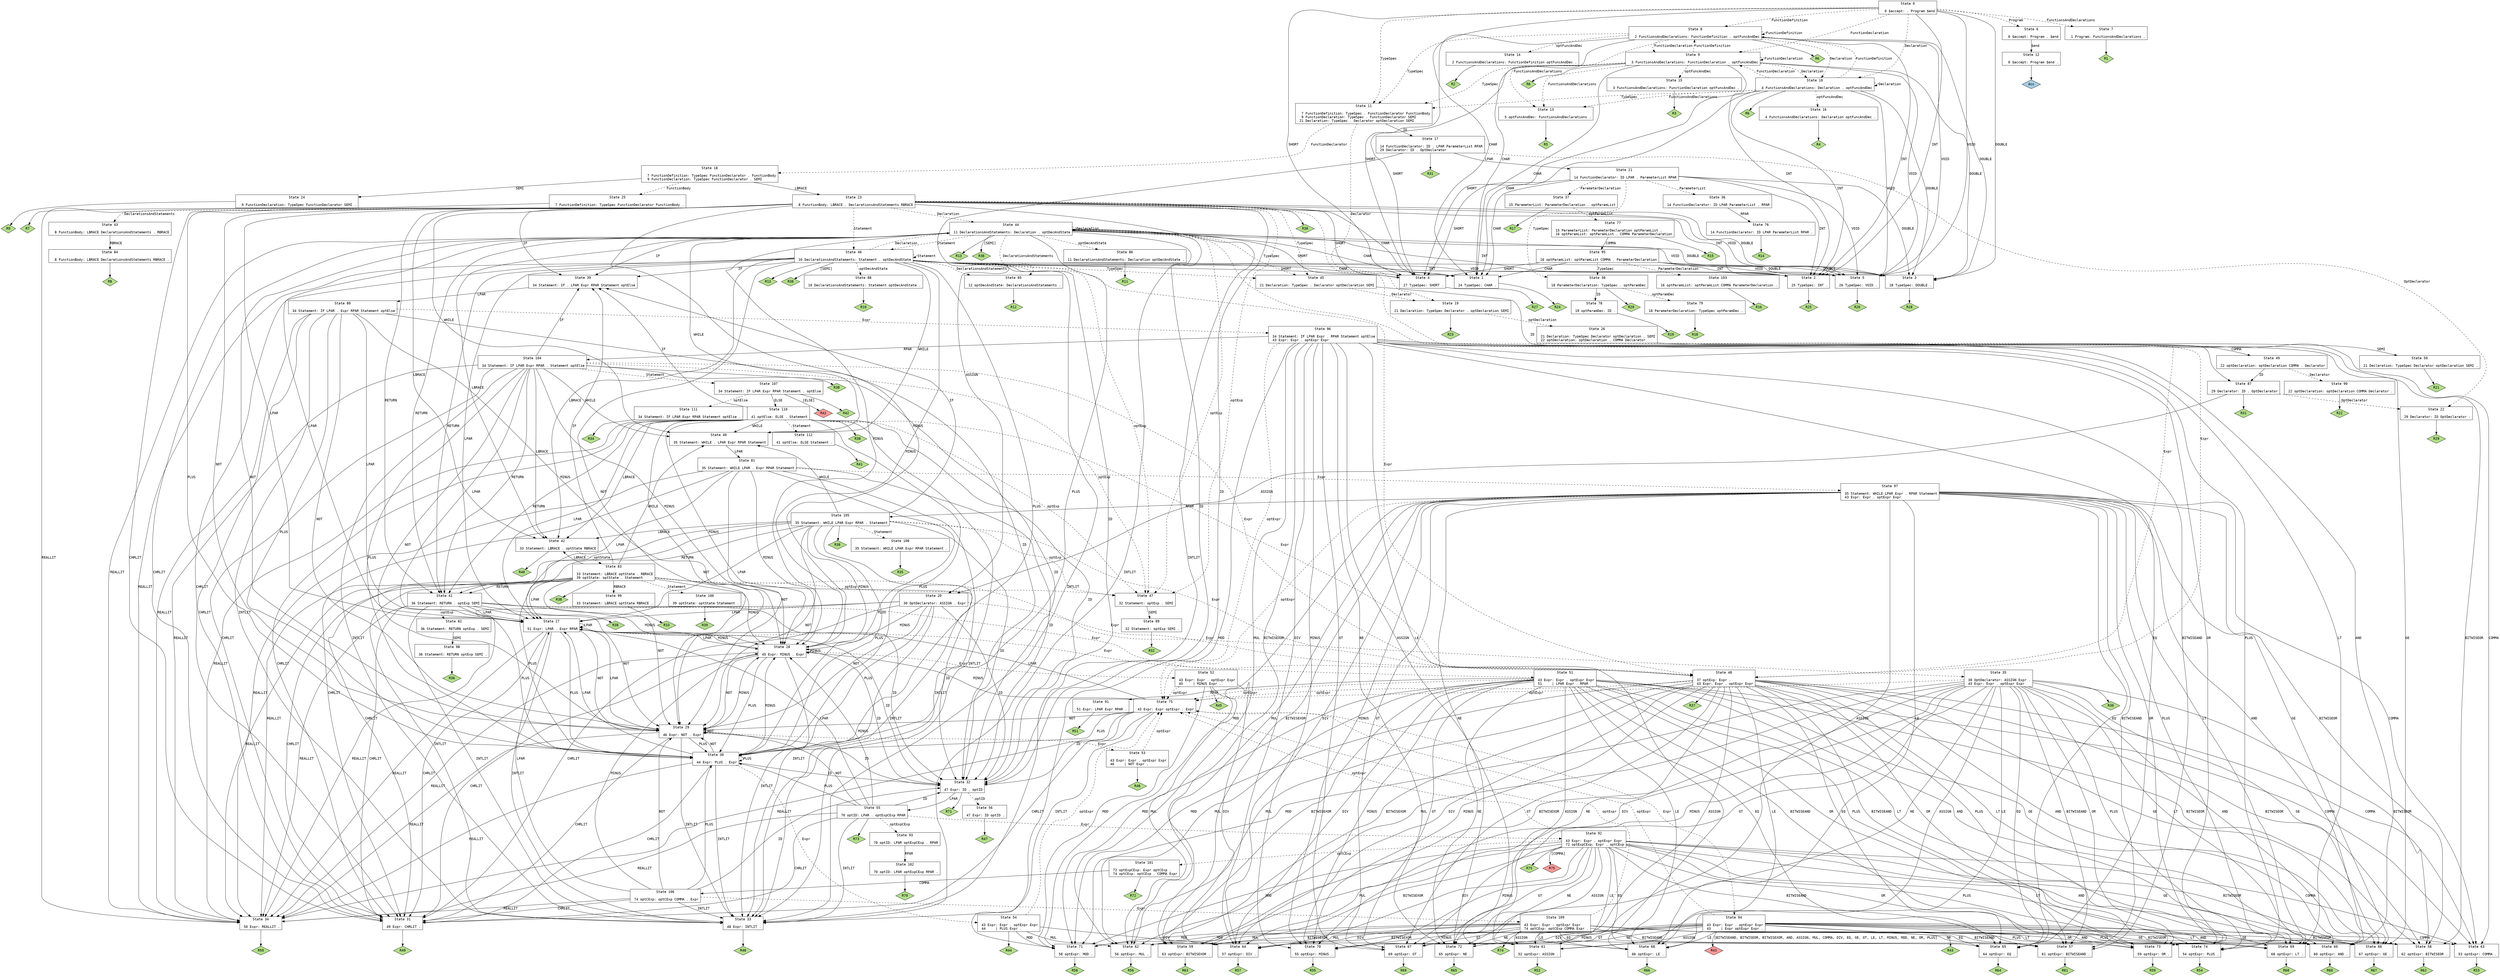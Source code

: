 // Generated by GNU Bison 3.5.1.
// Report bugs to <bug-bison@gnu.org>.
// Home page: <https://www.gnu.org/software/bison/>.

digraph "uccompiler.y"
{
  node [fontname = courier, shape = box, colorscheme = paired6]
  edge [fontname = courier]

  0 [label="State 0\n\l  0 $accept: . Program $end\l"]
  0 -> 1 [style=solid label="CHAR"]
  0 -> 2 [style=solid label="INT"]
  0 -> 3 [style=solid label="DOUBLE"]
  0 -> 4 [style=solid label="SHORT"]
  0 -> 5 [style=solid label="VOID"]
  0 -> 6 [style=dashed label="Program"]
  0 -> 7 [style=dashed label="FunctionsAndDeclarations"]
  0 -> 8 [style=dashed label="FunctionDefinition"]
  0 -> 9 [style=dashed label="FunctionDeclaration"]
  0 -> 10 [style=dashed label="Declaration"]
  0 -> 11 [style=dashed label="TypeSpec"]
  1 [label="State 1\n\l 24 TypeSpec: CHAR .\l"]
  1 -> "1R24" [style=solid]
 "1R24" [label="R24", fillcolor=3, shape=diamond, style=filled]
  2 [label="State 2\n\l 25 TypeSpec: INT .\l"]
  2 -> "2R25" [style=solid]
 "2R25" [label="R25", fillcolor=3, shape=diamond, style=filled]
  3 [label="State 3\n\l 28 TypeSpec: DOUBLE .\l"]
  3 -> "3R28" [style=solid]
 "3R28" [label="R28", fillcolor=3, shape=diamond, style=filled]
  4 [label="State 4\n\l 27 TypeSpec: SHORT .\l"]
  4 -> "4R27" [style=solid]
 "4R27" [label="R27", fillcolor=3, shape=diamond, style=filled]
  5 [label="State 5\n\l 26 TypeSpec: VOID .\l"]
  5 -> "5R26" [style=solid]
 "5R26" [label="R26", fillcolor=3, shape=diamond, style=filled]
  6 [label="State 6\n\l  0 $accept: Program . $end\l"]
  6 -> 12 [style=solid label="$end"]
  7 [label="State 7\n\l  1 Program: FunctionsAndDeclarations .\l"]
  7 -> "7R1" [style=solid]
 "7R1" [label="R1", fillcolor=3, shape=diamond, style=filled]
  8 [label="State 8\n\l  2 FunctionsAndDeclarations: FunctionDefinition . optFuncAndDec\l"]
  8 -> 1 [style=solid label="CHAR"]
  8 -> 2 [style=solid label="INT"]
  8 -> 3 [style=solid label="DOUBLE"]
  8 -> 4 [style=solid label="SHORT"]
  8 -> 5 [style=solid label="VOID"]
  8 -> 13 [style=dashed label="FunctionsAndDeclarations"]
  8 -> 14 [style=dashed label="optFuncAndDec"]
  8 -> 8 [style=dashed label="FunctionDefinition"]
  8 -> 9 [style=dashed label="FunctionDeclaration"]
  8 -> 10 [style=dashed label="Declaration"]
  8 -> 11 [style=dashed label="TypeSpec"]
  8 -> "8R6" [style=solid]
 "8R6" [label="R6", fillcolor=3, shape=diamond, style=filled]
  9 [label="State 9\n\l  3 FunctionsAndDeclarations: FunctionDeclaration . optFuncAndDec\l"]
  9 -> 1 [style=solid label="CHAR"]
  9 -> 2 [style=solid label="INT"]
  9 -> 3 [style=solid label="DOUBLE"]
  9 -> 4 [style=solid label="SHORT"]
  9 -> 5 [style=solid label="VOID"]
  9 -> 13 [style=dashed label="FunctionsAndDeclarations"]
  9 -> 15 [style=dashed label="optFuncAndDec"]
  9 -> 8 [style=dashed label="FunctionDefinition"]
  9 -> 9 [style=dashed label="FunctionDeclaration"]
  9 -> 10 [style=dashed label="Declaration"]
  9 -> 11 [style=dashed label="TypeSpec"]
  9 -> "9R6" [style=solid]
 "9R6" [label="R6", fillcolor=3, shape=diamond, style=filled]
  10 [label="State 10\n\l  4 FunctionsAndDeclarations: Declaration . optFuncAndDec\l"]
  10 -> 1 [style=solid label="CHAR"]
  10 -> 2 [style=solid label="INT"]
  10 -> 3 [style=solid label="DOUBLE"]
  10 -> 4 [style=solid label="SHORT"]
  10 -> 5 [style=solid label="VOID"]
  10 -> 13 [style=dashed label="FunctionsAndDeclarations"]
  10 -> 16 [style=dashed label="optFuncAndDec"]
  10 -> 8 [style=dashed label="FunctionDefinition"]
  10 -> 9 [style=dashed label="FunctionDeclaration"]
  10 -> 10 [style=dashed label="Declaration"]
  10 -> 11 [style=dashed label="TypeSpec"]
  10 -> "10R6" [style=solid]
 "10R6" [label="R6", fillcolor=3, shape=diamond, style=filled]
  11 [label="State 11\n\l  7 FunctionDefinition: TypeSpec . FunctionDeclarator FunctionBody\l  9 FunctionDeclaration: TypeSpec . FunctionDeclarator SEMI\l 21 Declaration: TypeSpec . Declarator optDeclaration SEMI\l"]
  11 -> 17 [style=solid label="ID"]
  11 -> 18 [style=dashed label="FunctionDeclarator"]
  11 -> 19 [style=dashed label="Declarator"]
  12 [label="State 12\n\l  0 $accept: Program $end .\l"]
  12 -> "12R0" [style=solid]
 "12R0" [label="Acc", fillcolor=1, shape=diamond, style=filled]
  13 [label="State 13\n\l  5 optFuncAndDec: FunctionsAndDeclarations .\l"]
  13 -> "13R5" [style=solid]
 "13R5" [label="R5", fillcolor=3, shape=diamond, style=filled]
  14 [label="State 14\n\l  2 FunctionsAndDeclarations: FunctionDefinition optFuncAndDec .\l"]
  14 -> "14R2" [style=solid]
 "14R2" [label="R2", fillcolor=3, shape=diamond, style=filled]
  15 [label="State 15\n\l  3 FunctionsAndDeclarations: FunctionDeclaration optFuncAndDec .\l"]
  15 -> "15R3" [style=solid]
 "15R3" [label="R3", fillcolor=3, shape=diamond, style=filled]
  16 [label="State 16\n\l  4 FunctionsAndDeclarations: Declaration optFuncAndDec .\l"]
  16 -> "16R4" [style=solid]
 "16R4" [label="R4", fillcolor=3, shape=diamond, style=filled]
  17 [label="State 17\n\l 14 FunctionDeclarator: ID . LPAR ParameterList RPAR\l 29 Declarator: ID . OptDeclarator\l"]
  17 -> 20 [style=solid label="ASSIGN"]
  17 -> 21 [style=solid label="LPAR"]
  17 -> 22 [style=dashed label="OptDeclarator"]
  17 -> "17R31" [style=solid]
 "17R31" [label="R31", fillcolor=3, shape=diamond, style=filled]
  18 [label="State 18\n\l  7 FunctionDefinition: TypeSpec FunctionDeclarator . FunctionBody\l  9 FunctionDeclaration: TypeSpec FunctionDeclarator . SEMI\l"]
  18 -> 23 [style=solid label="LBRACE"]
  18 -> 24 [style=solid label="SEMI"]
  18 -> 25 [style=dashed label="FunctionBody"]
  19 [label="State 19\n\l 21 Declaration: TypeSpec Declarator . optDeclaration SEMI\l"]
  19 -> 26 [style=dashed label="optDeclaration"]
  19 -> "19R23" [style=solid]
 "19R23" [label="R23", fillcolor=3, shape=diamond, style=filled]
  20 [label="State 20\n\l 30 OptDeclarator: ASSIGN . Expr\l"]
  20 -> 27 [style=solid label="LPAR"]
  20 -> 28 [style=solid label="MINUS"]
  20 -> 29 [style=solid label="NOT"]
  20 -> 30 [style=solid label="PLUS"]
  20 -> 31 [style=solid label="CHRLIT"]
  20 -> 32 [style=solid label="ID"]
  20 -> 33 [style=solid label="INTLIT"]
  20 -> 34 [style=solid label="REALLIT"]
  20 -> 35 [style=dashed label="Expr"]
  21 [label="State 21\n\l 14 FunctionDeclarator: ID LPAR . ParameterList RPAR\l"]
  21 -> 1 [style=solid label="CHAR"]
  21 -> 2 [style=solid label="INT"]
  21 -> 3 [style=solid label="DOUBLE"]
  21 -> 4 [style=solid label="SHORT"]
  21 -> 5 [style=solid label="VOID"]
  21 -> 36 [style=dashed label="ParameterList"]
  21 -> 37 [style=dashed label="ParameterDeclaration"]
  21 -> 38 [style=dashed label="TypeSpec"]
  22 [label="State 22\n\l 29 Declarator: ID OptDeclarator .\l"]
  22 -> "22R29" [style=solid]
 "22R29" [label="R29", fillcolor=3, shape=diamond, style=filled]
  23 [label="State 23\n\l  8 FunctionBody: LBRACE . DeclarationsAndStatements RBRACE\l"]
  23 -> 1 [style=solid label="CHAR"]
  23 -> 39 [style=solid label="IF"]
  23 -> 40 [style=solid label="WHILE"]
  23 -> 2 [style=solid label="INT"]
  23 -> 3 [style=solid label="DOUBLE"]
  23 -> 4 [style=solid label="SHORT"]
  23 -> 41 [style=solid label="RETURN"]
  23 -> 5 [style=solid label="VOID"]
  23 -> 42 [style=solid label="LBRACE"]
  23 -> 27 [style=solid label="LPAR"]
  23 -> 28 [style=solid label="MINUS"]
  23 -> 29 [style=solid label="NOT"]
  23 -> 30 [style=solid label="PLUS"]
  23 -> 31 [style=solid label="CHRLIT"]
  23 -> 32 [style=solid label="ID"]
  23 -> 33 [style=solid label="INTLIT"]
  23 -> 34 [style=solid label="REALLIT"]
  23 -> 43 [style=dashed label="DeclarationsAndStatements"]
  23 -> 44 [style=dashed label="Declaration"]
  23 -> 45 [style=dashed label="TypeSpec"]
  23 -> 46 [style=dashed label="Statement"]
  23 -> 47 [style=dashed label="optExp"]
  23 -> 48 [style=dashed label="Expr"]
  23 -> "23R38" [style=solid]
 "23R38" [label="R38", fillcolor=3, shape=diamond, style=filled]
  24 [label="State 24\n\l  9 FunctionDeclaration: TypeSpec FunctionDeclarator SEMI .\l"]
  24 -> "24R9" [style=solid]
 "24R9" [label="R9", fillcolor=3, shape=diamond, style=filled]
  25 [label="State 25\n\l  7 FunctionDefinition: TypeSpec FunctionDeclarator FunctionBody .\l"]
  25 -> "25R7" [style=solid]
 "25R7" [label="R7", fillcolor=3, shape=diamond, style=filled]
  26 [label="State 26\n\l 21 Declaration: TypeSpec Declarator optDeclaration . SEMI\l 22 optDeclaration: optDeclaration . COMMA Declarator\l"]
  26 -> 49 [style=solid label="COMMA"]
  26 -> 50 [style=solid label="SEMI"]
  27 [label="State 27\n\l 51 Expr: LPAR . Expr RPAR\l"]
  27 -> 27 [style=solid label="LPAR"]
  27 -> 28 [style=solid label="MINUS"]
  27 -> 29 [style=solid label="NOT"]
  27 -> 30 [style=solid label="PLUS"]
  27 -> 31 [style=solid label="CHRLIT"]
  27 -> 32 [style=solid label="ID"]
  27 -> 33 [style=solid label="INTLIT"]
  27 -> 34 [style=solid label="REALLIT"]
  27 -> 51 [style=dashed label="Expr"]
  28 [label="State 28\n\l 45 Expr: MINUS . Expr\l"]
  28 -> 27 [style=solid label="LPAR"]
  28 -> 28 [style=solid label="MINUS"]
  28 -> 29 [style=solid label="NOT"]
  28 -> 30 [style=solid label="PLUS"]
  28 -> 31 [style=solid label="CHRLIT"]
  28 -> 32 [style=solid label="ID"]
  28 -> 33 [style=solid label="INTLIT"]
  28 -> 34 [style=solid label="REALLIT"]
  28 -> 52 [style=dashed label="Expr"]
  29 [label="State 29\n\l 46 Expr: NOT . Expr\l"]
  29 -> 27 [style=solid label="LPAR"]
  29 -> 28 [style=solid label="MINUS"]
  29 -> 29 [style=solid label="NOT"]
  29 -> 30 [style=solid label="PLUS"]
  29 -> 31 [style=solid label="CHRLIT"]
  29 -> 32 [style=solid label="ID"]
  29 -> 33 [style=solid label="INTLIT"]
  29 -> 34 [style=solid label="REALLIT"]
  29 -> 53 [style=dashed label="Expr"]
  30 [label="State 30\n\l 44 Expr: PLUS . Expr\l"]
  30 -> 27 [style=solid label="LPAR"]
  30 -> 28 [style=solid label="MINUS"]
  30 -> 29 [style=solid label="NOT"]
  30 -> 30 [style=solid label="PLUS"]
  30 -> 31 [style=solid label="CHRLIT"]
  30 -> 32 [style=solid label="ID"]
  30 -> 33 [style=solid label="INTLIT"]
  30 -> 34 [style=solid label="REALLIT"]
  30 -> 54 [style=dashed label="Expr"]
  31 [label="State 31\n\l 49 Expr: CHRLIT .\l"]
  31 -> "31R49" [style=solid]
 "31R49" [label="R49", fillcolor=3, shape=diamond, style=filled]
  32 [label="State 32\n\l 47 Expr: ID . optID\l"]
  32 -> 55 [style=solid label="LPAR"]
  32 -> 56 [style=dashed label="optID"]
  32 -> "32R71" [style=solid]
 "32R71" [label="R71", fillcolor=3, shape=diamond, style=filled]
  33 [label="State 33\n\l 48 Expr: INTLIT .\l"]
  33 -> "33R48" [style=solid]
 "33R48" [label="R48", fillcolor=3, shape=diamond, style=filled]
  34 [label="State 34\n\l 50 Expr: REALLIT .\l"]
  34 -> "34R50" [style=solid]
 "34R50" [label="R50", fillcolor=3, shape=diamond, style=filled]
  35 [label="State 35\n\l 30 OptDeclarator: ASSIGN Expr .\l 43 Expr: Expr . optExpr Expr\l"]
  35 -> 57 [style=solid label="BITWISEAND"]
  35 -> 58 [style=solid label="BITWISEOR"]
  35 -> 59 [style=solid label="BITWISEXOR"]
  35 -> 60 [style=solid label="AND"]
  35 -> 61 [style=solid label="ASSIGN"]
  35 -> 62 [style=solid label="MUL"]
  35 -> 64 [style=solid label="DIV"]
  35 -> 65 [style=solid label="EQ"]
  35 -> 66 [style=solid label="GE"]
  35 -> 67 [style=solid label="GT"]
  35 -> 68 [style=solid label="LE"]
  35 -> 69 [style=solid label="LT"]
  35 -> 70 [style=solid label="MINUS"]
  35 -> 71 [style=solid label="MOD"]
  35 -> 72 [style=solid label="NE"]
  35 -> 73 [style=solid label="OR"]
  35 -> 74 [style=solid label="PLUS"]
  35 -> 75 [style=dashed label="optExpr"]
  35 -> "35R30" [style=solid]
 "35R30" [label="R30", fillcolor=3, shape=diamond, style=filled]
  36 [label="State 36\n\l 14 FunctionDeclarator: ID LPAR ParameterList . RPAR\l"]
  36 -> 76 [style=solid label="RPAR"]
  37 [label="State 37\n\l 15 ParameterList: ParameterDeclaration . optParamList\l"]
  37 -> 77 [style=dashed label="optParamList"]
  37 -> "37R17" [style=solid]
 "37R17" [label="R17", fillcolor=3, shape=diamond, style=filled]
  38 [label="State 38\n\l 18 ParameterDeclaration: TypeSpec . optParamDec\l"]
  38 -> 78 [style=solid label="ID"]
  38 -> 79 [style=dashed label="optParamDec"]
  38 -> "38R20" [style=solid]
 "38R20" [label="R20", fillcolor=3, shape=diamond, style=filled]
  39 [label="State 39\n\l 34 Statement: IF . LPAR Expr RPAR Statement optElse\l"]
  39 -> 80 [style=solid label="LPAR"]
  40 [label="State 40\n\l 35 Statement: WHILE . LPAR Expr RPAR Statement\l"]
  40 -> 81 [style=solid label="LPAR"]
  41 [label="State 41\n\l 36 Statement: RETURN . optExp SEMI\l"]
  41 -> 27 [style=solid label="LPAR"]
  41 -> 28 [style=solid label="MINUS"]
  41 -> 29 [style=solid label="NOT"]
  41 -> 30 [style=solid label="PLUS"]
  41 -> 31 [style=solid label="CHRLIT"]
  41 -> 32 [style=solid label="ID"]
  41 -> 33 [style=solid label="INTLIT"]
  41 -> 34 [style=solid label="REALLIT"]
  41 -> 82 [style=dashed label="optExp"]
  41 -> 48 [style=dashed label="Expr"]
  41 -> "41R38" [style=solid]
 "41R38" [label="R38", fillcolor=3, shape=diamond, style=filled]
  42 [label="State 42\n\l 33 Statement: LBRACE . optState RBRACE\l"]
  42 -> 83 [style=dashed label="optState"]
  42 -> "42R40" [style=solid]
 "42R40" [label="R40", fillcolor=3, shape=diamond, style=filled]
  43 [label="State 43\n\l  8 FunctionBody: LBRACE DeclarationsAndStatements . RBRACE\l"]
  43 -> 84 [style=solid label="RBRACE"]
  44 [label="State 44\n\l 11 DeclarationsAndStatements: Declaration . optDecAndState\l"]
  44 -> 1 [style=solid label="CHAR"]
  44 -> 39 [style=solid label="IF"]
  44 -> 40 [style=solid label="WHILE"]
  44 -> 2 [style=solid label="INT"]
  44 -> 3 [style=solid label="DOUBLE"]
  44 -> 4 [style=solid label="SHORT"]
  44 -> 41 [style=solid label="RETURN"]
  44 -> 5 [style=solid label="VOID"]
  44 -> 42 [style=solid label="LBRACE"]
  44 -> 27 [style=solid label="LPAR"]
  44 -> 28 [style=solid label="MINUS"]
  44 -> 29 [style=solid label="NOT"]
  44 -> 30 [style=solid label="PLUS"]
  44 -> 31 [style=solid label="CHRLIT"]
  44 -> 32 [style=solid label="ID"]
  44 -> 33 [style=solid label="INTLIT"]
  44 -> 34 [style=solid label="REALLIT"]
  44 -> 85 [style=dashed label="DeclarationsAndStatements"]
  44 -> 86 [style=dashed label="optDecAndState"]
  44 -> 44 [style=dashed label="Declaration"]
  44 -> 45 [style=dashed label="TypeSpec"]
  44 -> 46 [style=dashed label="Statement"]
  44 -> 47 [style=dashed label="optExp"]
  44 -> 48 [style=dashed label="Expr"]
  44 -> "44R13" [style=solid]
 "44R13" [label="R13", fillcolor=3, shape=diamond, style=filled]
  44 -> "44R38" [label="[SEMI]", style=solid]
 "44R38" [label="R38", fillcolor=3, shape=diamond, style=filled]
  45 [label="State 45\n\l 21 Declaration: TypeSpec . Declarator optDeclaration SEMI\l"]
  45 -> 87 [style=solid label="ID"]
  45 -> 19 [style=dashed label="Declarator"]
  46 [label="State 46\n\l 10 DeclarationsAndStatements: Statement . optDecAndState\l"]
  46 -> 1 [style=solid label="CHAR"]
  46 -> 39 [style=solid label="IF"]
  46 -> 40 [style=solid label="WHILE"]
  46 -> 2 [style=solid label="INT"]
  46 -> 3 [style=solid label="DOUBLE"]
  46 -> 4 [style=solid label="SHORT"]
  46 -> 41 [style=solid label="RETURN"]
  46 -> 5 [style=solid label="VOID"]
  46 -> 42 [style=solid label="LBRACE"]
  46 -> 27 [style=solid label="LPAR"]
  46 -> 28 [style=solid label="MINUS"]
  46 -> 29 [style=solid label="NOT"]
  46 -> 30 [style=solid label="PLUS"]
  46 -> 31 [style=solid label="CHRLIT"]
  46 -> 32 [style=solid label="ID"]
  46 -> 33 [style=solid label="INTLIT"]
  46 -> 34 [style=solid label="REALLIT"]
  46 -> 85 [style=dashed label="DeclarationsAndStatements"]
  46 -> 88 [style=dashed label="optDecAndState"]
  46 -> 44 [style=dashed label="Declaration"]
  46 -> 45 [style=dashed label="TypeSpec"]
  46 -> 46 [style=dashed label="Statement"]
  46 -> 47 [style=dashed label="optExp"]
  46 -> 48 [style=dashed label="Expr"]
  46 -> "46R13" [style=solid]
 "46R13" [label="R13", fillcolor=3, shape=diamond, style=filled]
  46 -> "46R38" [label="[SEMI]", style=solid]
 "46R38" [label="R38", fillcolor=3, shape=diamond, style=filled]
  47 [label="State 47\n\l 32 Statement: optExp . SEMI\l"]
  47 -> 89 [style=solid label="SEMI"]
  48 [label="State 48\n\l 37 optExp: Expr .\l 43 Expr: Expr . optExpr Expr\l"]
  48 -> 57 [style=solid label="BITWISEAND"]
  48 -> 58 [style=solid label="BITWISEOR"]
  48 -> 59 [style=solid label="BITWISEXOR"]
  48 -> 60 [style=solid label="AND"]
  48 -> 61 [style=solid label="ASSIGN"]
  48 -> 62 [style=solid label="MUL"]
  48 -> 63 [style=solid label="COMMA"]
  48 -> 64 [style=solid label="DIV"]
  48 -> 65 [style=solid label="EQ"]
  48 -> 66 [style=solid label="GE"]
  48 -> 67 [style=solid label="GT"]
  48 -> 68 [style=solid label="LE"]
  48 -> 69 [style=solid label="LT"]
  48 -> 70 [style=solid label="MINUS"]
  48 -> 71 [style=solid label="MOD"]
  48 -> 72 [style=solid label="NE"]
  48 -> 73 [style=solid label="OR"]
  48 -> 74 [style=solid label="PLUS"]
  48 -> 75 [style=dashed label="optExpr"]
  48 -> "48R37" [style=solid]
 "48R37" [label="R37", fillcolor=3, shape=diamond, style=filled]
  49 [label="State 49\n\l 22 optDeclaration: optDeclaration COMMA . Declarator\l"]
  49 -> 87 [style=solid label="ID"]
  49 -> 90 [style=dashed label="Declarator"]
  50 [label="State 50\n\l 21 Declaration: TypeSpec Declarator optDeclaration SEMI .\l"]
  50 -> "50R21" [style=solid]
 "50R21" [label="R21", fillcolor=3, shape=diamond, style=filled]
  51 [label="State 51\n\l 43 Expr: Expr . optExpr Expr\l 51     | LPAR Expr . RPAR\l"]
  51 -> 57 [style=solid label="BITWISEAND"]
  51 -> 58 [style=solid label="BITWISEOR"]
  51 -> 59 [style=solid label="BITWISEXOR"]
  51 -> 60 [style=solid label="AND"]
  51 -> 61 [style=solid label="ASSIGN"]
  51 -> 62 [style=solid label="MUL"]
  51 -> 63 [style=solid label="COMMA"]
  51 -> 64 [style=solid label="DIV"]
  51 -> 65 [style=solid label="EQ"]
  51 -> 66 [style=solid label="GE"]
  51 -> 67 [style=solid label="GT"]
  51 -> 68 [style=solid label="LE"]
  51 -> 69 [style=solid label="LT"]
  51 -> 70 [style=solid label="MINUS"]
  51 -> 71 [style=solid label="MOD"]
  51 -> 72 [style=solid label="NE"]
  51 -> 73 [style=solid label="OR"]
  51 -> 74 [style=solid label="PLUS"]
  51 -> 91 [style=solid label="RPAR"]
  51 -> 75 [style=dashed label="optExpr"]
  52 [label="State 52\n\l 43 Expr: Expr . optExpr Expr\l 45     | MINUS Expr .\l"]
  52 -> 62 [style=solid label="MUL"]
  52 -> 64 [style=solid label="DIV"]
  52 -> 71 [style=solid label="MOD"]
  52 -> 75 [style=dashed label="optExpr"]
  52 -> "52R45" [style=solid]
 "52R45" [label="R45", fillcolor=3, shape=diamond, style=filled]
  53 [label="State 53\n\l 43 Expr: Expr . optExpr Expr\l 46     | NOT Expr .\l"]
  53 -> 75 [style=dashed label="optExpr"]
  53 -> "53R46" [style=solid]
 "53R46" [label="R46", fillcolor=3, shape=diamond, style=filled]
  54 [label="State 54\n\l 43 Expr: Expr . optExpr Expr\l 44     | PLUS Expr .\l"]
  54 -> 62 [style=solid label="MUL"]
  54 -> 64 [style=solid label="DIV"]
  54 -> 71 [style=solid label="MOD"]
  54 -> 75 [style=dashed label="optExpr"]
  54 -> "54R44" [style=solid]
 "54R44" [label="R44", fillcolor=3, shape=diamond, style=filled]
  55 [label="State 55\n\l 70 optID: LPAR . optExpCExp RPAR\l"]
  55 -> 27 [style=solid label="LPAR"]
  55 -> 28 [style=solid label="MINUS"]
  55 -> 29 [style=solid label="NOT"]
  55 -> 30 [style=solid label="PLUS"]
  55 -> 31 [style=solid label="CHRLIT"]
  55 -> 32 [style=solid label="ID"]
  55 -> 33 [style=solid label="INTLIT"]
  55 -> 34 [style=solid label="REALLIT"]
  55 -> 92 [style=dashed label="Expr"]
  55 -> 93 [style=dashed label="optExpCExp"]
  55 -> "55R73" [style=solid]
 "55R73" [label="R73", fillcolor=3, shape=diamond, style=filled]
  56 [label="State 56\n\l 47 Expr: ID optID .\l"]
  56 -> "56R47" [style=solid]
 "56R47" [label="R47", fillcolor=3, shape=diamond, style=filled]
  57 [label="State 57\n\l 61 optExpr: BITWISEAND .\l"]
  57 -> "57R61" [style=solid]
 "57R61" [label="R61", fillcolor=3, shape=diamond, style=filled]
  58 [label="State 58\n\l 62 optExpr: BITWISEOR .\l"]
  58 -> "58R62" [style=solid]
 "58R62" [label="R62", fillcolor=3, shape=diamond, style=filled]
  59 [label="State 59\n\l 63 optExpr: BITWISEXOR .\l"]
  59 -> "59R63" [style=solid]
 "59R63" [label="R63", fillcolor=3, shape=diamond, style=filled]
  60 [label="State 60\n\l 60 optExpr: AND .\l"]
  60 -> "60R60" [style=solid]
 "60R60" [label="R60", fillcolor=3, shape=diamond, style=filled]
  61 [label="State 61\n\l 52 optExpr: ASSIGN .\l"]
  61 -> "61R52" [style=solid]
 "61R52" [label="R52", fillcolor=3, shape=diamond, style=filled]
  62 [label="State 62\n\l 56 optExpr: MUL .\l"]
  62 -> "62R56" [style=solid]
 "62R56" [label="R56", fillcolor=3, shape=diamond, style=filled]
  63 [label="State 63\n\l 53 optExpr: COMMA .\l"]
  63 -> "63R53" [style=solid]
 "63R53" [label="R53", fillcolor=3, shape=diamond, style=filled]
  64 [label="State 64\n\l 57 optExpr: DIV .\l"]
  64 -> "64R57" [style=solid]
 "64R57" [label="R57", fillcolor=3, shape=diamond, style=filled]
  65 [label="State 65\n\l 64 optExpr: EQ .\l"]
  65 -> "65R64" [style=solid]
 "65R64" [label="R64", fillcolor=3, shape=diamond, style=filled]
  66 [label="State 66\n\l 67 optExpr: GE .\l"]
  66 -> "66R67" [style=solid]
 "66R67" [label="R67", fillcolor=3, shape=diamond, style=filled]
  67 [label="State 67\n\l 69 optExpr: GT .\l"]
  67 -> "67R69" [style=solid]
 "67R69" [label="R69", fillcolor=3, shape=diamond, style=filled]
  68 [label="State 68\n\l 66 optExpr: LE .\l"]
  68 -> "68R66" [style=solid]
 "68R66" [label="R66", fillcolor=3, shape=diamond, style=filled]
  69 [label="State 69\n\l 68 optExpr: LT .\l"]
  69 -> "69R68" [style=solid]
 "69R68" [label="R68", fillcolor=3, shape=diamond, style=filled]
  70 [label="State 70\n\l 55 optExpr: MINUS .\l"]
  70 -> "70R55" [style=solid]
 "70R55" [label="R55", fillcolor=3, shape=diamond, style=filled]
  71 [label="State 71\n\l 58 optExpr: MOD .\l"]
  71 -> "71R58" [style=solid]
 "71R58" [label="R58", fillcolor=3, shape=diamond, style=filled]
  72 [label="State 72\n\l 65 optExpr: NE .\l"]
  72 -> "72R65" [style=solid]
 "72R65" [label="R65", fillcolor=3, shape=diamond, style=filled]
  73 [label="State 73\n\l 59 optExpr: OR .\l"]
  73 -> "73R59" [style=solid]
 "73R59" [label="R59", fillcolor=3, shape=diamond, style=filled]
  74 [label="State 74\n\l 54 optExpr: PLUS .\l"]
  74 -> "74R54" [style=solid]
 "74R54" [label="R54", fillcolor=3, shape=diamond, style=filled]
  75 [label="State 75\n\l 43 Expr: Expr optExpr . Expr\l"]
  75 -> 27 [style=solid label="LPAR"]
  75 -> 28 [style=solid label="MINUS"]
  75 -> 29 [style=solid label="NOT"]
  75 -> 30 [style=solid label="PLUS"]
  75 -> 31 [style=solid label="CHRLIT"]
  75 -> 32 [style=solid label="ID"]
  75 -> 33 [style=solid label="INTLIT"]
  75 -> 34 [style=solid label="REALLIT"]
  75 -> 94 [style=dashed label="Expr"]
  76 [label="State 76\n\l 14 FunctionDeclarator: ID LPAR ParameterList RPAR .\l"]
  76 -> "76R14" [style=solid]
 "76R14" [label="R14", fillcolor=3, shape=diamond, style=filled]
  77 [label="State 77\n\l 15 ParameterList: ParameterDeclaration optParamList .\l 16 optParamList: optParamList . COMMA ParameterDeclaration\l"]
  77 -> 95 [style=solid label="COMMA"]
  77 -> "77R15" [style=solid]
 "77R15" [label="R15", fillcolor=3, shape=diamond, style=filled]
  78 [label="State 78\n\l 19 optParamDec: ID .\l"]
  78 -> "78R19" [style=solid]
 "78R19" [label="R19", fillcolor=3, shape=diamond, style=filled]
  79 [label="State 79\n\l 18 ParameterDeclaration: TypeSpec optParamDec .\l"]
  79 -> "79R18" [style=solid]
 "79R18" [label="R18", fillcolor=3, shape=diamond, style=filled]
  80 [label="State 80\n\l 34 Statement: IF LPAR . Expr RPAR Statement optElse\l"]
  80 -> 27 [style=solid label="LPAR"]
  80 -> 28 [style=solid label="MINUS"]
  80 -> 29 [style=solid label="NOT"]
  80 -> 30 [style=solid label="PLUS"]
  80 -> 31 [style=solid label="CHRLIT"]
  80 -> 32 [style=solid label="ID"]
  80 -> 33 [style=solid label="INTLIT"]
  80 -> 34 [style=solid label="REALLIT"]
  80 -> 96 [style=dashed label="Expr"]
  81 [label="State 81\n\l 35 Statement: WHILE LPAR . Expr RPAR Statement\l"]
  81 -> 27 [style=solid label="LPAR"]
  81 -> 28 [style=solid label="MINUS"]
  81 -> 29 [style=solid label="NOT"]
  81 -> 30 [style=solid label="PLUS"]
  81 -> 31 [style=solid label="CHRLIT"]
  81 -> 32 [style=solid label="ID"]
  81 -> 33 [style=solid label="INTLIT"]
  81 -> 34 [style=solid label="REALLIT"]
  81 -> 97 [style=dashed label="Expr"]
  82 [label="State 82\n\l 36 Statement: RETURN optExp . SEMI\l"]
  82 -> 98 [style=solid label="SEMI"]
  83 [label="State 83\n\l 33 Statement: LBRACE optState . RBRACE\l 39 optState: optState . Statement\l"]
  83 -> 39 [style=solid label="IF"]
  83 -> 40 [style=solid label="WHILE"]
  83 -> 41 [style=solid label="RETURN"]
  83 -> 42 [style=solid label="LBRACE"]
  83 -> 27 [style=solid label="LPAR"]
  83 -> 28 [style=solid label="MINUS"]
  83 -> 29 [style=solid label="NOT"]
  83 -> 30 [style=solid label="PLUS"]
  83 -> 99 [style=solid label="RBRACE"]
  83 -> 31 [style=solid label="CHRLIT"]
  83 -> 32 [style=solid label="ID"]
  83 -> 33 [style=solid label="INTLIT"]
  83 -> 34 [style=solid label="REALLIT"]
  83 -> 100 [style=dashed label="Statement"]
  83 -> 47 [style=dashed label="optExp"]
  83 -> 48 [style=dashed label="Expr"]
  83 -> "83R38" [style=solid]
 "83R38" [label="R38", fillcolor=3, shape=diamond, style=filled]
  84 [label="State 84\n\l  8 FunctionBody: LBRACE DeclarationsAndStatements RBRACE .\l"]
  84 -> "84R8" [style=solid]
 "84R8" [label="R8", fillcolor=3, shape=diamond, style=filled]
  85 [label="State 85\n\l 12 optDecAndState: DeclarationsAndStatements .\l"]
  85 -> "85R12" [style=solid]
 "85R12" [label="R12", fillcolor=3, shape=diamond, style=filled]
  86 [label="State 86\n\l 11 DeclarationsAndStatements: Declaration optDecAndState .\l"]
  86 -> "86R11" [style=solid]
 "86R11" [label="R11", fillcolor=3, shape=diamond, style=filled]
  87 [label="State 87\n\l 29 Declarator: ID . OptDeclarator\l"]
  87 -> 20 [style=solid label="ASSIGN"]
  87 -> 22 [style=dashed label="OptDeclarator"]
  87 -> "87R31" [style=solid]
 "87R31" [label="R31", fillcolor=3, shape=diamond, style=filled]
  88 [label="State 88\n\l 10 DeclarationsAndStatements: Statement optDecAndState .\l"]
  88 -> "88R10" [style=solid]
 "88R10" [label="R10", fillcolor=3, shape=diamond, style=filled]
  89 [label="State 89\n\l 32 Statement: optExp SEMI .\l"]
  89 -> "89R32" [style=solid]
 "89R32" [label="R32", fillcolor=3, shape=diamond, style=filled]
  90 [label="State 90\n\l 22 optDeclaration: optDeclaration COMMA Declarator .\l"]
  90 -> "90R22" [style=solid]
 "90R22" [label="R22", fillcolor=3, shape=diamond, style=filled]
  91 [label="State 91\n\l 51 Expr: LPAR Expr RPAR .\l"]
  91 -> "91R51" [style=solid]
 "91R51" [label="R51", fillcolor=3, shape=diamond, style=filled]
  92 [label="State 92\n\l 43 Expr: Expr . optExpr Expr\l 72 optExpCExp: Expr . optCExp\l"]
  92 -> 57 [style=solid label="BITWISEAND"]
  92 -> 58 [style=solid label="BITWISEOR"]
  92 -> 59 [style=solid label="BITWISEXOR"]
  92 -> 60 [style=solid label="AND"]
  92 -> 61 [style=solid label="ASSIGN"]
  92 -> 62 [style=solid label="MUL"]
  92 -> 63 [style=solid label="COMMA"]
  92 -> 64 [style=solid label="DIV"]
  92 -> 65 [style=solid label="EQ"]
  92 -> 66 [style=solid label="GE"]
  92 -> 67 [style=solid label="GT"]
  92 -> 68 [style=solid label="LE"]
  92 -> 69 [style=solid label="LT"]
  92 -> 70 [style=solid label="MINUS"]
  92 -> 71 [style=solid label="MOD"]
  92 -> 72 [style=solid label="NE"]
  92 -> 73 [style=solid label="OR"]
  92 -> 74 [style=solid label="PLUS"]
  92 -> 75 [style=dashed label="optExpr"]
  92 -> 101 [style=dashed label="optCExp"]
  92 -> "92R75d" [label="[COMMA]", style=solid]
 "92R75d" [label="R75", fillcolor=5, shape=diamond, style=filled]
  92 -> "92R75" [style=solid]
 "92R75" [label="R75", fillcolor=3, shape=diamond, style=filled]
  93 [label="State 93\n\l 70 optID: LPAR optExpCExp . RPAR\l"]
  93 -> 102 [style=solid label="RPAR"]
  94 [label="State 94\n\l 43 Expr: Expr . optExpr Expr\l 43     | Expr optExpr Expr .\l"]
  94 -> 57 [style=solid label="BITWISEAND"]
  94 -> 58 [style=solid label="BITWISEOR"]
  94 -> 59 [style=solid label="BITWISEXOR"]
  94 -> 60 [style=solid label="AND"]
  94 -> 61 [style=solid label="ASSIGN"]
  94 -> 62 [style=solid label="MUL"]
  94 -> 63 [style=solid label="COMMA"]
  94 -> 64 [style=solid label="DIV"]
  94 -> 65 [style=solid label="EQ"]
  94 -> 66 [style=solid label="GE"]
  94 -> 67 [style=solid label="GT"]
  94 -> 68 [style=solid label="LE"]
  94 -> 69 [style=solid label="LT"]
  94 -> 70 [style=solid label="MINUS"]
  94 -> 71 [style=solid label="MOD"]
  94 -> 72 [style=solid label="NE"]
  94 -> 73 [style=solid label="OR"]
  94 -> 74 [style=solid label="PLUS"]
  94 -> 75 [style=dashed label="optExpr"]
  94 -> "94R43d" [label="[BITWISEAND, BITWISEOR, BITWISEXOR, AND, ASSIGN, MUL, COMMA, DIV, EQ, GE, GT, LE, LT, MINUS, MOD, NE, OR, PLUS]", style=solid]
 "94R43d" [label="R43", fillcolor=5, shape=diamond, style=filled]
  94 -> "94R43" [style=solid]
 "94R43" [label="R43", fillcolor=3, shape=diamond, style=filled]
  95 [label="State 95\n\l 16 optParamList: optParamList COMMA . ParameterDeclaration\l"]
  95 -> 1 [style=solid label="CHAR"]
  95 -> 2 [style=solid label="INT"]
  95 -> 3 [style=solid label="DOUBLE"]
  95 -> 4 [style=solid label="SHORT"]
  95 -> 5 [style=solid label="VOID"]
  95 -> 103 [style=dashed label="ParameterDeclaration"]
  95 -> 38 [style=dashed label="TypeSpec"]
  96 [label="State 96\n\l 34 Statement: IF LPAR Expr . RPAR Statement optElse\l 43 Expr: Expr . optExpr Expr\l"]
  96 -> 57 [style=solid label="BITWISEAND"]
  96 -> 58 [style=solid label="BITWISEOR"]
  96 -> 59 [style=solid label="BITWISEXOR"]
  96 -> 60 [style=solid label="AND"]
  96 -> 61 [style=solid label="ASSIGN"]
  96 -> 62 [style=solid label="MUL"]
  96 -> 63 [style=solid label="COMMA"]
  96 -> 64 [style=solid label="DIV"]
  96 -> 65 [style=solid label="EQ"]
  96 -> 66 [style=solid label="GE"]
  96 -> 67 [style=solid label="GT"]
  96 -> 68 [style=solid label="LE"]
  96 -> 69 [style=solid label="LT"]
  96 -> 70 [style=solid label="MINUS"]
  96 -> 71 [style=solid label="MOD"]
  96 -> 72 [style=solid label="NE"]
  96 -> 73 [style=solid label="OR"]
  96 -> 74 [style=solid label="PLUS"]
  96 -> 104 [style=solid label="RPAR"]
  96 -> 75 [style=dashed label="optExpr"]
  97 [label="State 97\n\l 35 Statement: WHILE LPAR Expr . RPAR Statement\l 43 Expr: Expr . optExpr Expr\l"]
  97 -> 57 [style=solid label="BITWISEAND"]
  97 -> 58 [style=solid label="BITWISEOR"]
  97 -> 59 [style=solid label="BITWISEXOR"]
  97 -> 60 [style=solid label="AND"]
  97 -> 61 [style=solid label="ASSIGN"]
  97 -> 62 [style=solid label="MUL"]
  97 -> 63 [style=solid label="COMMA"]
  97 -> 64 [style=solid label="DIV"]
  97 -> 65 [style=solid label="EQ"]
  97 -> 66 [style=solid label="GE"]
  97 -> 67 [style=solid label="GT"]
  97 -> 68 [style=solid label="LE"]
  97 -> 69 [style=solid label="LT"]
  97 -> 70 [style=solid label="MINUS"]
  97 -> 71 [style=solid label="MOD"]
  97 -> 72 [style=solid label="NE"]
  97 -> 73 [style=solid label="OR"]
  97 -> 74 [style=solid label="PLUS"]
  97 -> 105 [style=solid label="RPAR"]
  97 -> 75 [style=dashed label="optExpr"]
  98 [label="State 98\n\l 36 Statement: RETURN optExp SEMI .\l"]
  98 -> "98R36" [style=solid]
 "98R36" [label="R36", fillcolor=3, shape=diamond, style=filled]
  99 [label="State 99\n\l 33 Statement: LBRACE optState RBRACE .\l"]
  99 -> "99R33" [style=solid]
 "99R33" [label="R33", fillcolor=3, shape=diamond, style=filled]
  100 [label="State 100\n\l 39 optState: optState Statement .\l"]
  100 -> "100R39" [style=solid]
 "100R39" [label="R39", fillcolor=3, shape=diamond, style=filled]
  101 [label="State 101\n\l 72 optExpCExp: Expr optCExp .\l 74 optCExp: optCExp . COMMA Expr\l"]
  101 -> 106 [style=solid label="COMMA"]
  101 -> "101R72" [style=solid]
 "101R72" [label="R72", fillcolor=3, shape=diamond, style=filled]
  102 [label="State 102\n\l 70 optID: LPAR optExpCExp RPAR .\l"]
  102 -> "102R70" [style=solid]
 "102R70" [label="R70", fillcolor=3, shape=diamond, style=filled]
  103 [label="State 103\n\l 16 optParamList: optParamList COMMA ParameterDeclaration .\l"]
  103 -> "103R16" [style=solid]
 "103R16" [label="R16", fillcolor=3, shape=diamond, style=filled]
  104 [label="State 104\n\l 34 Statement: IF LPAR Expr RPAR . Statement optElse\l"]
  104 -> 39 [style=solid label="IF"]
  104 -> 40 [style=solid label="WHILE"]
  104 -> 41 [style=solid label="RETURN"]
  104 -> 42 [style=solid label="LBRACE"]
  104 -> 27 [style=solid label="LPAR"]
  104 -> 28 [style=solid label="MINUS"]
  104 -> 29 [style=solid label="NOT"]
  104 -> 30 [style=solid label="PLUS"]
  104 -> 31 [style=solid label="CHRLIT"]
  104 -> 32 [style=solid label="ID"]
  104 -> 33 [style=solid label="INTLIT"]
  104 -> 34 [style=solid label="REALLIT"]
  104 -> 107 [style=dashed label="Statement"]
  104 -> 47 [style=dashed label="optExp"]
  104 -> 48 [style=dashed label="Expr"]
  104 -> "104R38" [style=solid]
 "104R38" [label="R38", fillcolor=3, shape=diamond, style=filled]
  105 [label="State 105\n\l 35 Statement: WHILE LPAR Expr RPAR . Statement\l"]
  105 -> 39 [style=solid label="IF"]
  105 -> 40 [style=solid label="WHILE"]
  105 -> 41 [style=solid label="RETURN"]
  105 -> 42 [style=solid label="LBRACE"]
  105 -> 27 [style=solid label="LPAR"]
  105 -> 28 [style=solid label="MINUS"]
  105 -> 29 [style=solid label="NOT"]
  105 -> 30 [style=solid label="PLUS"]
  105 -> 31 [style=solid label="CHRLIT"]
  105 -> 32 [style=solid label="ID"]
  105 -> 33 [style=solid label="INTLIT"]
  105 -> 34 [style=solid label="REALLIT"]
  105 -> 108 [style=dashed label="Statement"]
  105 -> 47 [style=dashed label="optExp"]
  105 -> 48 [style=dashed label="Expr"]
  105 -> "105R38" [style=solid]
 "105R38" [label="R38", fillcolor=3, shape=diamond, style=filled]
  106 [label="State 106\n\l 74 optCExp: optCExp COMMA . Expr\l"]
  106 -> 27 [style=solid label="LPAR"]
  106 -> 28 [style=solid label="MINUS"]
  106 -> 29 [style=solid label="NOT"]
  106 -> 30 [style=solid label="PLUS"]
  106 -> 31 [style=solid label="CHRLIT"]
  106 -> 32 [style=solid label="ID"]
  106 -> 33 [style=solid label="INTLIT"]
  106 -> 34 [style=solid label="REALLIT"]
  106 -> 109 [style=dashed label="Expr"]
  107 [label="State 107\n\l 34 Statement: IF LPAR Expr RPAR Statement . optElse\l"]
  107 -> 110 [style=solid label="ELSE"]
  107 -> 111 [style=dashed label="optElse"]
  107 -> "107R42d" [label="[ELSE]", style=solid]
 "107R42d" [label="R42", fillcolor=5, shape=diamond, style=filled]
  107 -> "107R42" [style=solid]
 "107R42" [label="R42", fillcolor=3, shape=diamond, style=filled]
  108 [label="State 108\n\l 35 Statement: WHILE LPAR Expr RPAR Statement .\l"]
  108 -> "108R35" [style=solid]
 "108R35" [label="R35", fillcolor=3, shape=diamond, style=filled]
  109 [label="State 109\n\l 43 Expr: Expr . optExpr Expr\l 74 optCExp: optCExp COMMA Expr .\l"]
  109 -> 57 [style=solid label="BITWISEAND"]
  109 -> 58 [style=solid label="BITWISEOR"]
  109 -> 59 [style=solid label="BITWISEXOR"]
  109 -> 60 [style=solid label="AND"]
  109 -> 61 [style=solid label="ASSIGN"]
  109 -> 62 [style=solid label="MUL"]
  109 -> 64 [style=solid label="DIV"]
  109 -> 65 [style=solid label="EQ"]
  109 -> 66 [style=solid label="GE"]
  109 -> 67 [style=solid label="GT"]
  109 -> 68 [style=solid label="LE"]
  109 -> 69 [style=solid label="LT"]
  109 -> 70 [style=solid label="MINUS"]
  109 -> 71 [style=solid label="MOD"]
  109 -> 72 [style=solid label="NE"]
  109 -> 73 [style=solid label="OR"]
  109 -> 74 [style=solid label="PLUS"]
  109 -> 75 [style=dashed label="optExpr"]
  109 -> "109R74" [style=solid]
 "109R74" [label="R74", fillcolor=3, shape=diamond, style=filled]
  110 [label="State 110\n\l 41 optElse: ELSE . Statement\l"]
  110 -> 39 [style=solid label="IF"]
  110 -> 40 [style=solid label="WHILE"]
  110 -> 41 [style=solid label="RETURN"]
  110 -> 42 [style=solid label="LBRACE"]
  110 -> 27 [style=solid label="LPAR"]
  110 -> 28 [style=solid label="MINUS"]
  110 -> 29 [style=solid label="NOT"]
  110 -> 30 [style=solid label="PLUS"]
  110 -> 31 [style=solid label="CHRLIT"]
  110 -> 32 [style=solid label="ID"]
  110 -> 33 [style=solid label="INTLIT"]
  110 -> 34 [style=solid label="REALLIT"]
  110 -> 112 [style=dashed label="Statement"]
  110 -> 47 [style=dashed label="optExp"]
  110 -> 48 [style=dashed label="Expr"]
  110 -> "110R38" [style=solid]
 "110R38" [label="R38", fillcolor=3, shape=diamond, style=filled]
  111 [label="State 111\n\l 34 Statement: IF LPAR Expr RPAR Statement optElse .\l"]
  111 -> "111R34" [style=solid]
 "111R34" [label="R34", fillcolor=3, shape=diamond, style=filled]
  112 [label="State 112\n\l 41 optElse: ELSE Statement .\l"]
  112 -> "112R41" [style=solid]
 "112R41" [label="R41", fillcolor=3, shape=diamond, style=filled]
}
